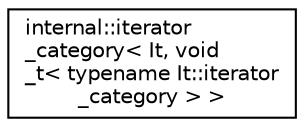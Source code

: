 digraph "Иерархия классов. Графический вид."
{
  edge [fontname="Helvetica",fontsize="10",labelfontname="Helvetica",labelfontsize="10"];
  node [fontname="Helvetica",fontsize="10",shape=record];
  rankdir="LR";
  Node0 [label="internal::iterator\l_category\< It, void\l_t\< typename It::iterator\l_category \> \>",height=0.2,width=0.4,color="black", fillcolor="white", style="filled",URL="$structinternal_1_1iterator__category_3_01It_00_01void__t_3_01typename_01It_1_1iterator__category_01_4_01_4.html"];
}
